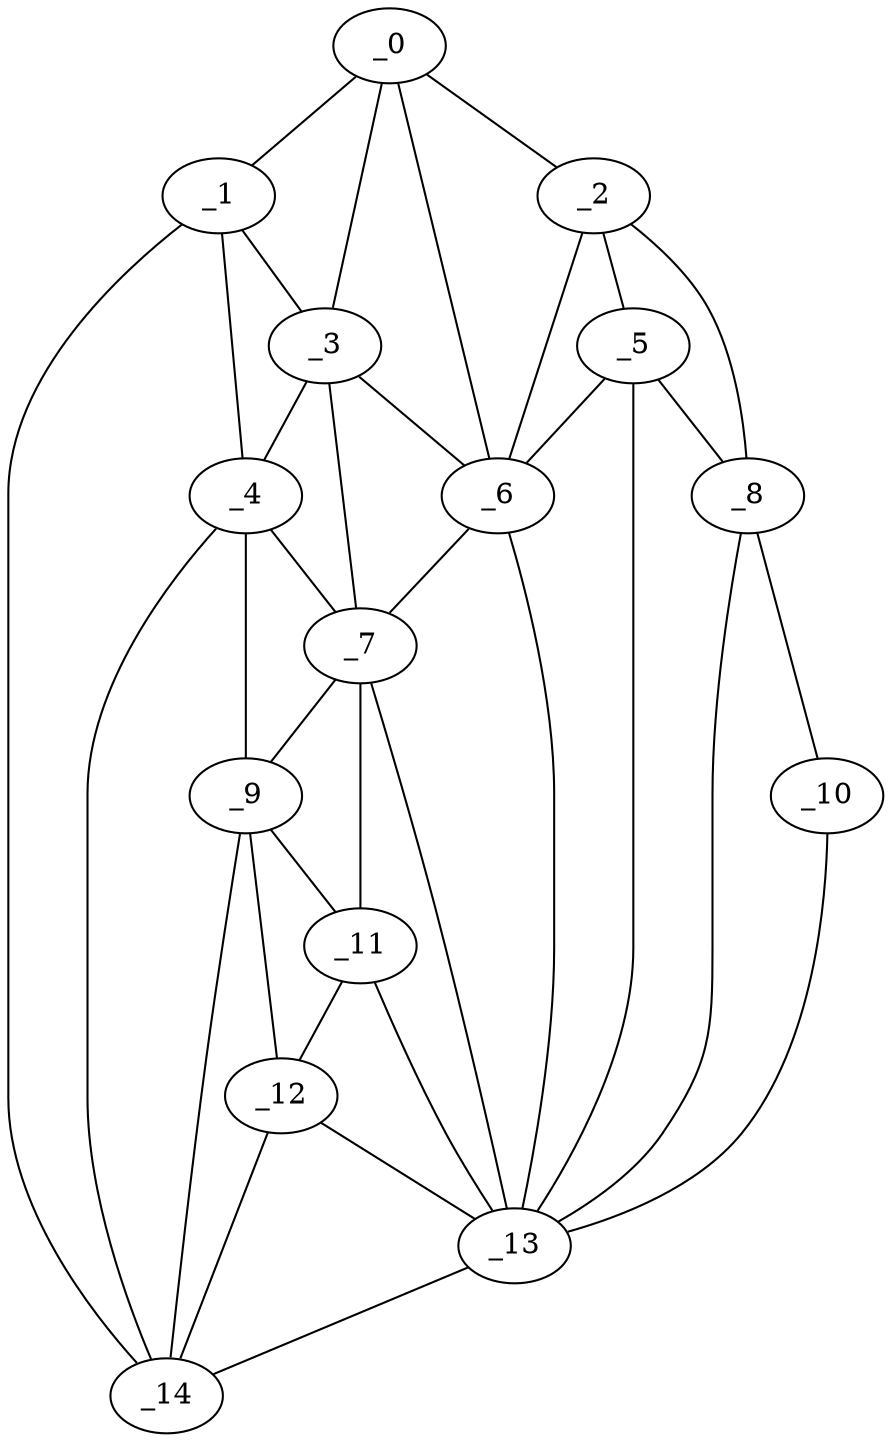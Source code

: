 graph "obj17__115.gxl" {
	_0	 [x=35,
		y=116];
	_1	 [x=37,
		y=124];
	_0 -- _1	 [valence=1];
	_2	 [x=40,
		y=33];
	_0 -- _2	 [valence=1];
	_3	 [x=40,
		y=111];
	_0 -- _3	 [valence=2];
	_6	 [x=51,
		y=69];
	_0 -- _6	 [valence=1];
	_1 -- _3	 [valence=1];
	_4	 [x=46,
		y=108];
	_1 -- _4	 [valence=2];
	_14	 [x=85,
		y=121];
	_1 -- _14	 [valence=1];
	_5	 [x=50,
		y=28];
	_2 -- _5	 [valence=1];
	_2 -- _6	 [valence=2];
	_8	 [x=61,
		y=15];
	_2 -- _8	 [valence=1];
	_3 -- _4	 [valence=2];
	_3 -- _6	 [valence=2];
	_7	 [x=54,
		y=85];
	_3 -- _7	 [valence=2];
	_4 -- _7	 [valence=1];
	_9	 [x=65,
		y=100];
	_4 -- _9	 [valence=2];
	_4 -- _14	 [valence=2];
	_5 -- _6	 [valence=2];
	_5 -- _8	 [valence=1];
	_13	 [x=84,
		y=71];
	_5 -- _13	 [valence=2];
	_6 -- _7	 [valence=2];
	_6 -- _13	 [valence=1];
	_7 -- _9	 [valence=2];
	_11	 [x=83,
		y=84];
	_7 -- _11	 [valence=2];
	_7 -- _13	 [valence=1];
	_10	 [x=79,
		y=2];
	_8 -- _10	 [valence=1];
	_8 -- _13	 [valence=2];
	_9 -- _11	 [valence=2];
	_12	 [x=83,
		y=96];
	_9 -- _12	 [valence=1];
	_9 -- _14	 [valence=2];
	_10 -- _13	 [valence=1];
	_11 -- _12	 [valence=2];
	_11 -- _13	 [valence=2];
	_12 -- _13	 [valence=1];
	_12 -- _14	 [valence=2];
	_13 -- _14	 [valence=1];
}
